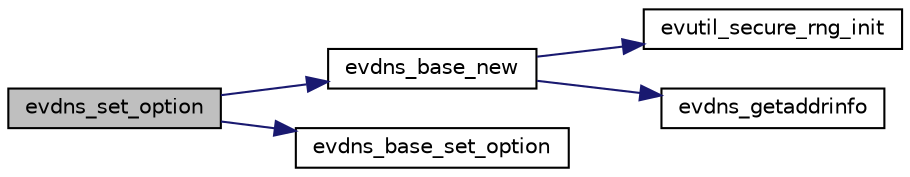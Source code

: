 digraph "evdns_set_option"
{
 // LATEX_PDF_SIZE
  edge [fontname="Helvetica",fontsize="10",labelfontname="Helvetica",labelfontsize="10"];
  node [fontname="Helvetica",fontsize="10",shape=record];
  rankdir="LR";
  Node48 [label="evdns_set_option",height=0.2,width=0.4,color="black", fillcolor="grey75", style="filled", fontcolor="black",tooltip=" "];
  Node48 -> Node49 [color="midnightblue",fontsize="10",style="solid",fontname="Helvetica"];
  Node49 [label="evdns_base_new",height=0.2,width=0.4,color="black", fillcolor="white", style="filled",URL="$dns_8h.html#a4d6d4a705210aa58a4ad6bf810a4410e",tooltip=" "];
  Node49 -> Node50 [color="midnightblue",fontsize="10",style="solid",fontname="Helvetica"];
  Node50 [label="evutil_secure_rng_init",height=0.2,width=0.4,color="black", fillcolor="white", style="filled",URL="$util_8h.html#a49ffe53dcbe32ad55f1582a0da358ac0",tooltip=" "];
  Node49 -> Node51 [color="midnightblue",fontsize="10",style="solid",fontname="Helvetica"];
  Node51 [label="evdns_getaddrinfo",height=0.2,width=0.4,color="black", fillcolor="white", style="filled",URL="$dns_8h.html#a28a4c5e6e22bcf92f8c229461023f914",tooltip=" "];
  Node48 -> Node52 [color="midnightblue",fontsize="10",style="solid",fontname="Helvetica"];
  Node52 [label="evdns_base_set_option",height=0.2,width=0.4,color="black", fillcolor="white", style="filled",URL="$dns_8h.html#a791b6fdc9f41bd62414574d85ae18cc8",tooltip=" "];
}
